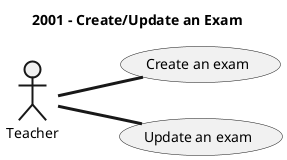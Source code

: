 @startuml

left to right direction
title 2001 - Create/Update an Exam
skinparam titleBorderRoundCorner 20
skinparam titleBorderThickness 2
skinparam arrowThickness 3

'**********Teacher Use Case*************

:Teacher: as T

Usecase TU01 as "Create an exam"

'**********Student Use Case*************

:Teacher: as T

Usecase TU02 as "Update an exam"

T -d- TU01
T -d- TU02

@enduml